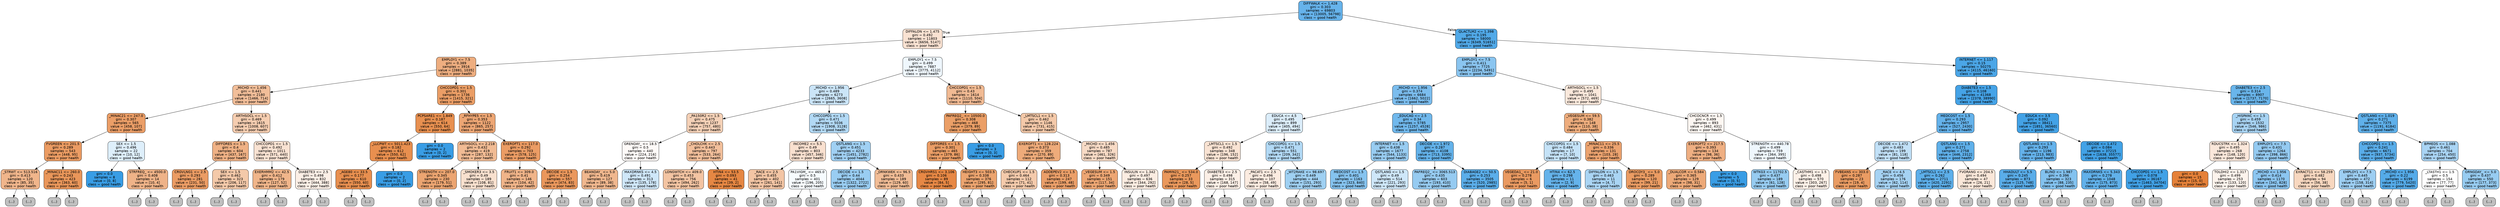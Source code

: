 digraph Tree {
node [shape=box, style="filled, rounded", color="black", fontname="helvetica"] ;
edge [fontname="helvetica"] ;
0 [label="DIFFWALK <= 1.428\ngini = 0.303\nsamples = 69803\nvalue = [13005, 56798]\nclass = good health", fillcolor="#66b3eb"] ;
1 [label="DIFFALON <= 1.475\ngini = 0.492\nsamples = 11803\nvalue = [6656, 5147]\nclass = poor health", fillcolor="#f9e2d2"] ;
0 -> 1 [labeldistance=2.5, labelangle=45, headlabel="True"] ;
2 [label="EMPLOY1 <= 7.5\ngini = 0.389\nsamples = 3916\nvalue = [2881, 1035]\nclass = poor health", fillcolor="#eeae80"] ;
1 -> 2 ;
3 [label="_MICHD <= 1.456\ngini = 0.441\nsamples = 2180\nvalue = [1466, 714]\nclass = poor health", fillcolor="#f2be99"] ;
2 -> 3 ;
4 [label="_MINAC21 <= 247.0\ngini = 0.307\nsamples = 565\nvalue = [458, 107]\nclass = poor health", fillcolor="#eb9e67"] ;
3 -> 4 ;
5 [label="FVGREEN <= 201.5\ngini = 0.289\nsamples = 543\nvalue = [448, 95]\nclass = poor health", fillcolor="#eb9c63"] ;
4 -> 5 ;
6 [label="_STRWT <= 513.516\ngini = 0.413\nsamples = 120\nvalue = [85, 35]\nclass = poor health", fillcolor="#f0b58b"] ;
5 -> 6 ;
7 [label="(...)", fillcolor="#C0C0C0"] ;
6 -> 7 ;
50 [label="(...)", fillcolor="#C0C0C0"] ;
6 -> 50 ;
51 [label="_MINAC11 <= 260.0\ngini = 0.243\nsamples = 423\nvalue = [363, 60]\nclass = poor health", fillcolor="#e9965a"] ;
5 -> 51 ;
52 [label="(...)", fillcolor="#C0C0C0"] ;
51 -> 52 ;
157 [label="(...)", fillcolor="#C0C0C0"] ;
51 -> 157 ;
162 [label="SEX <= 1.5\ngini = 0.496\nsamples = 22\nvalue = [10, 12]\nclass = good health", fillcolor="#deeffb"] ;
4 -> 162 ;
163 [label="gini = 0.0\nsamples = 8\nvalue = [0, 8]\nclass = good health", fillcolor="#399de5"] ;
162 -> 163 ;
164 [label="STRFREQ_ <= 4500.0\ngini = 0.408\nsamples = 14\nvalue = [10, 4]\nclass = poor health", fillcolor="#efb388"] ;
162 -> 164 ;
165 [label="(...)", fillcolor="#C0C0C0"] ;
164 -> 165 ;
168 [label="(...)", fillcolor="#C0C0C0"] ;
164 -> 168 ;
169 [label="ARTHSOCL <= 1.5\ngini = 0.469\nsamples = 1615\nvalue = [1008, 607]\nclass = poor health", fillcolor="#f5cdb0"] ;
3 -> 169 ;
170 [label="DIFFDRES <= 1.5\ngini = 0.4\nsamples = 604\nvalue = [437, 167]\nclass = poor health", fillcolor="#efb185"] ;
169 -> 170 ;
171 [label="CRGVLNG1 <= 2.5\ngini = 0.293\nsamples = 281\nvalue = [231, 50]\nclass = poor health", fillcolor="#eb9c64"] ;
170 -> 171 ;
172 [label="(...)", fillcolor="#C0C0C0"] ;
171 -> 172 ;
175 [label="(...)", fillcolor="#C0C0C0"] ;
171 -> 175 ;
240 [label="SEX <= 1.5\ngini = 0.462\nsamples = 323\nvalue = [206, 117]\nclass = poor health", fillcolor="#f4c9a9"] ;
170 -> 240 ;
241 [label="(...)", fillcolor="#C0C0C0"] ;
240 -> 241 ;
252 [label="(...)", fillcolor="#C0C0C0"] ;
240 -> 252 ;
353 [label="CHCCOPD1 <= 1.5\ngini = 0.492\nsamples = 1011\nvalue = [571, 440]\nclass = poor health", fillcolor="#f9e2d2"] ;
169 -> 353 ;
354 [label="EXERHMM2 <= 42.5\ngini = 0.412\nsamples = 179\nvalue = [127, 52]\nclass = poor health", fillcolor="#f0b58a"] ;
353 -> 354 ;
355 [label="(...)", fillcolor="#C0C0C0"] ;
354 -> 355 ;
360 [label="(...)", fillcolor="#C0C0C0"] ;
354 -> 360 ;
413 [label="DIABETE3 <= 2.5\ngini = 0.498\nsamples = 832\nvalue = [444, 388]\nclass = poor health", fillcolor="#fcefe6"] ;
353 -> 413 ;
414 [label="(...)", fillcolor="#C0C0C0"] ;
413 -> 414 ;
493 [label="(...)", fillcolor="#C0C0C0"] ;
413 -> 493 ;
706 [label="CHCCOPD1 <= 1.5\ngini = 0.301\nsamples = 1736\nvalue = [1415, 321]\nclass = poor health", fillcolor="#eb9e66"] ;
2 -> 706 ;
707 [label="PCPSARE1 <= 1.849\ngini = 0.187\nsamples = 614\nvalue = [550, 64]\nclass = poor health", fillcolor="#e89050"] ;
706 -> 707 ;
708 [label="_LLCPWT <= 5011.423\ngini = 0.182\nsamples = 612\nvalue = [550, 62]\nclass = poor health", fillcolor="#e88f4f"] ;
707 -> 708 ;
709 [label="_AGE80 <= 33.5\ngini = 0.177\nsamples = 610\nvalue = [550, 60]\nclass = poor health", fillcolor="#e88f4f"] ;
708 -> 709 ;
710 [label="(...)", fillcolor="#C0C0C0"] ;
709 -> 710 ;
715 [label="(...)", fillcolor="#C0C0C0"] ;
709 -> 715 ;
814 [label="gini = 0.0\nsamples = 2\nvalue = [0, 2]\nclass = good health", fillcolor="#399de5"] ;
708 -> 814 ;
815 [label="gini = 0.0\nsamples = 2\nvalue = [0, 2]\nclass = good health", fillcolor="#399de5"] ;
707 -> 815 ;
816 [label="_RFHYPE5 <= 1.5\ngini = 0.353\nsamples = 1122\nvalue = [865, 257]\nclass = poor health", fillcolor="#eda674"] ;
706 -> 816 ;
817 [label="ARTHSOCL <= 2.218\ngini = 0.432\nsamples = 419\nvalue = [287, 132]\nclass = poor health", fillcolor="#f1bb94"] ;
816 -> 817 ;
818 [label="STRENGTH <= 207.0\ngini = 0.345\nsamples = 230\nvalue = [179, 51]\nclass = poor health", fillcolor="#eca571"] ;
817 -> 818 ;
819 [label="(...)", fillcolor="#C0C0C0"] ;
818 -> 819 ;
834 [label="(...)", fillcolor="#C0C0C0"] ;
818 -> 834 ;
881 [label="_SMOKER3 <= 3.5\ngini = 0.49\nsamples = 189\nvalue = [108, 81]\nclass = poor health", fillcolor="#f8e0ce"] ;
817 -> 881 ;
882 [label="(...)", fillcolor="#C0C0C0"] ;
881 -> 882 ;
915 [label="(...)", fillcolor="#C0C0C0"] ;
881 -> 915 ;
948 [label="EXEROFT1 <= 117.0\ngini = 0.292\nsamples = 703\nvalue = [578, 125]\nclass = poor health", fillcolor="#eb9c64"] ;
816 -> 948 ;
949 [label="FRUIT1 <= 309.0\ngini = 0.41\nsamples = 146\nvalue = [104, 42]\nclass = poor health", fillcolor="#f0b489"] ;
948 -> 949 ;
950 [label="(...)", fillcolor="#C0C0C0"] ;
949 -> 950 ;
999 [label="(...)", fillcolor="#C0C0C0"] ;
949 -> 999 ;
1008 [label="DECIDE <= 1.5\ngini = 0.254\nsamples = 557\nvalue = [474, 83]\nclass = poor health", fillcolor="#ea975c"] ;
948 -> 1008 ;
1009 [label="(...)", fillcolor="#C0C0C0"] ;
1008 -> 1009 ;
1072 [label="(...)", fillcolor="#C0C0C0"] ;
1008 -> 1072 ;
1151 [label="EMPLOY1 <= 7.5\ngini = 0.499\nsamples = 7887\nvalue = [3775, 4112]\nclass = good health", fillcolor="#eff7fd"] ;
1 -> 1151 ;
1152 [label="_MICHD <= 1.956\ngini = 0.489\nsamples = 6273\nvalue = [2665, 3608]\nclass = good health", fillcolor="#cbe5f8"] ;
1151 -> 1152 ;
1153 [label="_PA150R2 <= 1.5\ngini = 0.475\nsamples = 1237\nvalue = [757, 480]\nclass = poor health", fillcolor="#f5d1b7"] ;
1152 -> 1153 ;
1154 [label="GRENDAY_ <= 18.5\ngini = 0.5\nsamples = 440\nvalue = [224, 216]\nclass = poor health", fillcolor="#fefaf8"] ;
1153 -> 1154 ;
1155 [label="BEANDAY_ <= 5.0\ngini = 0.419\nsamples = 127\nvalue = [89, 38]\nclass = poor health", fillcolor="#f0b78e"] ;
1154 -> 1155 ;
1156 [label="(...)", fillcolor="#C0C0C0"] ;
1155 -> 1156 ;
1169 [label="(...)", fillcolor="#C0C0C0"] ;
1155 -> 1169 ;
1188 [label="MAXDRNKS <= 4.5\ngini = 0.491\nsamples = 313\nvalue = [135, 178]\nclass = good health", fillcolor="#cfe7f9"] ;
1154 -> 1188 ;
1189 [label="(...)", fillcolor="#C0C0C0"] ;
1188 -> 1189 ;
1222 [label="(...)", fillcolor="#C0C0C0"] ;
1188 -> 1222 ;
1289 [label="_CHOLCHK <= 2.5\ngini = 0.443\nsamples = 797\nvalue = [533, 264]\nclass = poor health", fillcolor="#f2bf9b"] ;
1153 -> 1289 ;
1290 [label="LONGWTCH <= 409.0\ngini = 0.453\nsamples = 756\nvalue = [494, 262]\nclass = poor health", fillcolor="#f3c4a2"] ;
1289 -> 1290 ;
1291 [label="(...)", fillcolor="#C0C0C0"] ;
1290 -> 1291 ;
1300 [label="(...)", fillcolor="#C0C0C0"] ;
1290 -> 1300 ;
1549 [label="HTIN4 <= 53.5\ngini = 0.093\nsamples = 41\nvalue = [39, 2]\nclass = poor health", fillcolor="#e68743"] ;
1289 -> 1549 ;
1550 [label="(...)", fillcolor="#C0C0C0"] ;
1549 -> 1550 ;
1551 [label="(...)", fillcolor="#C0C0C0"] ;
1549 -> 1551 ;
1554 [label="CHCCOPD1 <= 1.5\ngini = 0.471\nsamples = 5036\nvalue = [1908, 3128]\nclass = good health", fillcolor="#b2d9f5"] ;
1152 -> 1554 ;
1555 [label="INCOME2 <= 5.5\ngini = 0.49\nsamples = 803\nvalue = [457, 346]\nclass = poor health", fillcolor="#f9e0cf"] ;
1554 -> 1555 ;
1556 [label="_RACE <= 2.5\ngini = 0.455\nsamples = 402\nvalue = [261, 141]\nclass = poor health", fillcolor="#f3c5a4"] ;
1555 -> 1556 ;
1557 [label="(...)", fillcolor="#C0C0C0"] ;
1556 -> 1557 ;
1680 [label="(...)", fillcolor="#C0C0C0"] ;
1556 -> 1680 ;
1691 [label="PA1VIGM_ <= 465.0\ngini = 0.5\nsamples = 401\nvalue = [196, 205]\nclass = good health", fillcolor="#f6fbfe"] ;
1555 -> 1691 ;
1692 [label="(...)", fillcolor="#C0C0C0"] ;
1691 -> 1692 ;
1837 [label="(...)", fillcolor="#C0C0C0"] ;
1691 -> 1837 ;
1840 [label="QSTLANG <= 1.5\ngini = 0.451\nsamples = 4233\nvalue = [1451, 2782]\nclass = good health", fillcolor="#a0d0f3"] ;
1554 -> 1840 ;
1841 [label="DECIDE <= 1.5\ngini = 0.44\nsamples = 4044\nvalue = [1322, 2722]\nclass = good health", fillcolor="#99cdf2"] ;
1840 -> 1841 ;
1842 [label="(...)", fillcolor="#C0C0C0"] ;
1841 -> 1842 ;
2033 [label="(...)", fillcolor="#C0C0C0"] ;
1841 -> 2033 ;
3086 [label="_DRNKWEK <= 96.5\ngini = 0.433\nsamples = 189\nvalue = [129, 60]\nclass = poor health", fillcolor="#f1bc95"] ;
1840 -> 3086 ;
3087 [label="(...)", fillcolor="#C0C0C0"] ;
3086 -> 3087 ;
3132 [label="(...)", fillcolor="#C0C0C0"] ;
3086 -> 3132 ;
3143 [label="CHCCOPD1 <= 1.5\ngini = 0.43\nsamples = 1614\nvalue = [1110, 504]\nclass = poor health", fillcolor="#f1ba93"] ;
1151 -> 3143 ;
3144 [label="PAFREQ2_ <= 10500.0\ngini = 0.308\nsamples = 468\nvalue = [379, 89]\nclass = poor health", fillcolor="#eb9f67"] ;
3143 -> 3144 ;
3145 [label="DIFFDRES <= 1.5\ngini = 0.301\nsamples = 465\nvalue = [379, 86]\nclass = poor health", fillcolor="#eb9e66"] ;
3144 -> 3145 ;
3146 [label="CRGVHRS1 <= 3.106\ngini = 0.106\nsamples = 89\nvalue = [84, 5]\nclass = poor health", fillcolor="#e78845"] ;
3145 -> 3146 ;
3147 [label="(...)", fillcolor="#C0C0C0"] ;
3146 -> 3147 ;
3158 [label="(...)", fillcolor="#C0C0C0"] ;
3146 -> 3158 ;
3159 [label="HEIGHT3 <= 503.5\ngini = 0.338\nsamples = 376\nvalue = [295, 81]\nclass = poor health", fillcolor="#eca46f"] ;
3145 -> 3159 ;
3160 [label="(...)", fillcolor="#C0C0C0"] ;
3159 -> 3160 ;
3197 [label="(...)", fillcolor="#C0C0C0"] ;
3159 -> 3197 ;
3268 [label="gini = 0.0\nsamples = 3\nvalue = [0, 3]\nclass = good health", fillcolor="#399de5"] ;
3144 -> 3268 ;
3269 [label="_LMTSCL1 <= 1.5\ngini = 0.462\nsamples = 1146\nvalue = [731, 415]\nclass = poor health", fillcolor="#f4c9a9"] ;
3143 -> 3269 ;
3270 [label="EXEROFT1 <= 128.224\ngini = 0.373\nsamples = 359\nvalue = [270, 89]\nclass = poor health", fillcolor="#eeab7a"] ;
3269 -> 3270 ;
3271 [label="CHECKUP1 <= 1.5\ngini = 0.464\nsamples = 112\nvalue = [71, 41]\nclass = poor health", fillcolor="#f4caab"] ;
3270 -> 3271 ;
3272 [label="(...)", fillcolor="#C0C0C0"] ;
3271 -> 3272 ;
3297 [label="(...)", fillcolor="#C0C0C0"] ;
3271 -> 3297 ;
3306 [label="ADDEPEV2 <= 1.5\ngini = 0.313\nsamples = 247\nvalue = [199, 48]\nclass = poor health", fillcolor="#eb9f69"] ;
3270 -> 3306 ;
3307 [label="(...)", fillcolor="#C0C0C0"] ;
3306 -> 3307 ;
3340 [label="(...)", fillcolor="#C0C0C0"] ;
3306 -> 3340 ;
3379 [label="_MICHD <= 1.456\ngini = 0.485\nsamples = 787\nvalue = [461, 326]\nclass = poor health", fillcolor="#f7dac5"] ;
3269 -> 3379 ;
3380 [label="_VEGESUM <= 1.5\ngini = 0.349\nsamples = 151\nvalue = [117, 34]\nclass = poor health", fillcolor="#eda673"] ;
3379 -> 3380 ;
3381 [label="(...)", fillcolor="#C0C0C0"] ;
3380 -> 3381 ;
3382 [label="(...)", fillcolor="#C0C0C0"] ;
3380 -> 3382 ;
3433 [label="INSULIN <= 1.342\ngini = 0.497\nsamples = 636\nvalue = [344, 292]\nclass = poor health", fillcolor="#fbece1"] ;
3379 -> 3433 ;
3434 [label="(...)", fillcolor="#C0C0C0"] ;
3433 -> 3434 ;
3447 [label="(...)", fillcolor="#C0C0C0"] ;
3433 -> 3447 ;
3652 [label="QLACTLM2 <= 1.398\ngini = 0.195\nsamples = 58000\nvalue = [6349, 51651]\nclass = good health", fillcolor="#51a9e8"] ;
0 -> 3652 [labeldistance=2.5, labelangle=-45, headlabel="False"] ;
3653 [label="EMPLOY1 <= 7.5\ngini = 0.411\nsamples = 7725\nvalue = [2234, 5491]\nclass = good health", fillcolor="#8ac5f0"] ;
3652 -> 3653 ;
3654 [label="_MICHD <= 1.956\ngini = 0.374\nsamples = 6684\nvalue = [1662, 5022]\nclass = good health", fillcolor="#7bbdee"] ;
3653 -> 3654 ;
3655 [label="EDUCA <= 4.5\ngini = 0.495\nsamples = 899\nvalue = [405, 494]\nclass = good health", fillcolor="#dbedfa"] ;
3654 -> 3655 ;
3656 [label="_LMTSCL1 <= 1.5\ngini = 0.492\nsamples = 348\nvalue = [196, 152]\nclass = poor health", fillcolor="#f9e3d3"] ;
3655 -> 3656 ;
3657 [label="PAMIN21_ <= 534.0\ngini = 0.257\nsamples = 33\nvalue = [28, 5]\nclass = poor health", fillcolor="#ea985c"] ;
3656 -> 3657 ;
3658 [label="(...)", fillcolor="#C0C0C0"] ;
3657 -> 3658 ;
3663 [label="(...)", fillcolor="#C0C0C0"] ;
3657 -> 3663 ;
3666 [label="DIABETE3 <= 2.5\ngini = 0.498\nsamples = 315\nvalue = [168, 147]\nclass = poor health", fillcolor="#fcefe6"] ;
3656 -> 3666 ;
3667 [label="(...)", fillcolor="#C0C0C0"] ;
3666 -> 3667 ;
3690 [label="(...)", fillcolor="#C0C0C0"] ;
3666 -> 3690 ;
3777 [label="CHCCOPD1 <= 1.5\ngini = 0.471\nsamples = 551\nvalue = [209, 342]\nclass = good health", fillcolor="#b2d9f5"] ;
3655 -> 3777 ;
3778 [label="_PACAT1 <= 2.5\ngini = 0.496\nsamples = 107\nvalue = [58, 49]\nclass = poor health", fillcolor="#fbebe0"] ;
3777 -> 3778 ;
3779 [label="(...)", fillcolor="#C0C0C0"] ;
3778 -> 3779 ;
3792 [label="(...)", fillcolor="#C0C0C0"] ;
3778 -> 3792 ;
3817 [label="_WT2RAKE <= 98.697\ngini = 0.449\nsamples = 444\nvalue = [151, 293]\nclass = good health", fillcolor="#9fd0f2"] ;
3777 -> 3817 ;
3818 [label="(...)", fillcolor="#C0C0C0"] ;
3817 -> 3818 ;
3907 [label="(...)", fillcolor="#C0C0C0"] ;
3817 -> 3907 ;
3948 [label="_EDUCAG <= 2.5\ngini = 0.34\nsamples = 5785\nvalue = [1257, 4528]\nclass = good health", fillcolor="#70b8ec"] ;
3654 -> 3948 ;
3949 [label="INTERNET <= 1.5\ngini = 0.438\nsamples = 1677\nvalue = [544, 1133]\nclass = good health", fillcolor="#98ccf1"] ;
3948 -> 3949 ;
3950 [label="MEDCOST <= 1.5\ngini = 0.401\nsamples = 1163\nvalue = [323, 840]\nclass = good health", fillcolor="#85c3ef"] ;
3949 -> 3950 ;
3951 [label="(...)", fillcolor="#C0C0C0"] ;
3950 -> 3951 ;
4028 [label="(...)", fillcolor="#C0C0C0"] ;
3950 -> 4028 ;
4305 [label="QSTLANG <= 1.5\ngini = 0.49\nsamples = 514\nvalue = [221, 293]\nclass = good health", fillcolor="#cee7f9"] ;
3949 -> 4305 ;
4306 [label="(...)", fillcolor="#C0C0C0"] ;
4305 -> 4306 ;
4467 [label="(...)", fillcolor="#C0C0C0"] ;
4305 -> 4467 ;
4484 [label="DECIDE <= 1.972\ngini = 0.287\nsamples = 4108\nvalue = [713, 3395]\nclass = good health", fillcolor="#63b2ea"] ;
3948 -> 4484 ;
4485 [label="PAFREQ2_ <= 3065.513\ngini = 0.435\nsamples = 603\nvalue = [193, 410]\nclass = good health", fillcolor="#96cbf1"] ;
4484 -> 4485 ;
4486 [label="(...)", fillcolor="#C0C0C0"] ;
4485 -> 4486 ;
4533 [label="(...)", fillcolor="#C0C0C0"] ;
4485 -> 4533 ;
4666 [label="DIABAGE2 <= 50.5\ngini = 0.253\nsamples = 3505\nvalue = [520, 2985]\nclass = good health", fillcolor="#5baeea"] ;
4484 -> 4666 ;
4667 [label="(...)", fillcolor="#C0C0C0"] ;
4666 -> 4667 ;
4722 [label="(...)", fillcolor="#C0C0C0"] ;
4666 -> 4722 ;
5421 [label="ARTHSOCL <= 1.5\ngini = 0.495\nsamples = 1041\nvalue = [572, 469]\nclass = poor health", fillcolor="#fae8db"] ;
3653 -> 5421 ;
5422 [label="_VEGESUM <= 59.5\ngini = 0.382\nsamples = 148\nvalue = [110, 38]\nclass = poor health", fillcolor="#eead7d"] ;
5421 -> 5422 ;
5423 [label="CHCCOPD1 <= 1.5\ngini = 0.484\nsamples = 17\nvalue = [7, 10]\nclass = good health", fillcolor="#c4e2f7"] ;
5422 -> 5423 ;
5424 [label="VEGEDA1_ <= 21.0\ngini = 0.278\nsamples = 6\nvalue = [5, 1]\nclass = poor health", fillcolor="#ea9a61"] ;
5423 -> 5424 ;
5425 [label="(...)", fillcolor="#C0C0C0"] ;
5424 -> 5425 ;
5426 [label="(...)", fillcolor="#C0C0C0"] ;
5424 -> 5426 ;
5427 [label="HTIN4 <= 62.5\ngini = 0.298\nsamples = 11\nvalue = [2, 9]\nclass = good health", fillcolor="#65b3eb"] ;
5423 -> 5427 ;
5428 [label="(...)", fillcolor="#C0C0C0"] ;
5427 -> 5428 ;
5431 [label="(...)", fillcolor="#C0C0C0"] ;
5427 -> 5431 ;
5432 [label="_MINAC11 <= 25.5\ngini = 0.336\nsamples = 131\nvalue = [103, 28]\nclass = poor health", fillcolor="#eca36f"] ;
5422 -> 5432 ;
5433 [label="DIFFALON <= 1.5\ngini = 0.463\nsamples = 11\nvalue = [4, 7]\nclass = good health", fillcolor="#aad5f4"] ;
5432 -> 5433 ;
5434 [label="(...)", fillcolor="#C0C0C0"] ;
5433 -> 5434 ;
5437 [label="(...)", fillcolor="#C0C0C0"] ;
5433 -> 5437 ;
5438 [label="DROCDY3_ <= 5.0\ngini = 0.289\nsamples = 120\nvalue = [99, 21]\nclass = poor health", fillcolor="#eb9c63"] ;
5432 -> 5438 ;
5439 [label="(...)", fillcolor="#C0C0C0"] ;
5438 -> 5439 ;
5456 [label="(...)", fillcolor="#C0C0C0"] ;
5438 -> 5456 ;
5469 [label="CHCOCNCR <= 1.5\ngini = 0.499\nsamples = 893\nvalue = [462, 431]\nclass = poor health", fillcolor="#fdf7f2"] ;
5421 -> 5469 ;
5470 [label="EXEROFT2 <= 217.5\ngini = 0.393\nsamples = 134\nvalue = [98, 36]\nclass = poor health", fillcolor="#efaf82"] ;
5469 -> 5470 ;
5471 [label="_DUALCOR <= 0.584\ngini = 0.365\nsamples = 129\nvalue = [98, 31]\nclass = poor health", fillcolor="#eda978"] ;
5470 -> 5471 ;
5472 [label="(...)", fillcolor="#C0C0C0"] ;
5471 -> 5472 ;
5481 [label="(...)", fillcolor="#C0C0C0"] ;
5471 -> 5481 ;
5506 [label="gini = 0.0\nsamples = 5\nvalue = [0, 5]\nclass = good health", fillcolor="#399de5"] ;
5470 -> 5506 ;
5507 [label="STRENGTH <= 440.78\ngini = 0.499\nsamples = 759\nvalue = [364, 395]\nclass = good health", fillcolor="#eff7fd"] ;
5469 -> 5507 ;
5508 [label="WTKG3 <= 11702.5\ngini = 0.437\nsamples = 189\nvalue = [61, 128]\nclass = good health", fillcolor="#97ccf1"] ;
5507 -> 5508 ;
5509 [label="(...)", fillcolor="#C0C0C0"] ;
5508 -> 5509 ;
5562 [label="(...)", fillcolor="#C0C0C0"] ;
5508 -> 5562 ;
5565 [label="_CASTHM1 <= 1.5\ngini = 0.498\nsamples = 570\nvalue = [303, 267]\nclass = poor health", fillcolor="#fcf0e7"] ;
5507 -> 5565 ;
5566 [label="(...)", fillcolor="#C0C0C0"] ;
5565 -> 5566 ;
5715 [label="(...)", fillcolor="#C0C0C0"] ;
5565 -> 5715 ;
5748 [label="INTERNET <= 1.117\ngini = 0.15\nsamples = 50275\nvalue = [4115, 46160]\nclass = good health", fillcolor="#4ba6e7"] ;
3652 -> 5748 ;
5749 [label="DIABETE3 <= 1.5\ngini = 0.108\nsamples = 41368\nvalue = [2378, 38990]\nclass = good health", fillcolor="#45a3e7"] ;
5748 -> 5749 ;
5750 [label="MEDCOST <= 1.5\ngini = 0.293\nsamples = 2957\nvalue = [527, 2430]\nclass = good health", fillcolor="#64b2eb"] ;
5749 -> 5750 ;
5751 [label="DECIDE <= 1.472\ngini = 0.483\nsamples = 199\nvalue = [81, 118]\nclass = good health", fillcolor="#c1e0f7"] ;
5750 -> 5751 ;
5752 [label="FVBEANS <= 303.0\ngini = 0.287\nsamples = 23\nvalue = [19, 4]\nclass = poor health", fillcolor="#ea9c63"] ;
5751 -> 5752 ;
5753 [label="(...)", fillcolor="#C0C0C0"] ;
5752 -> 5753 ;
5758 [label="(...)", fillcolor="#C0C0C0"] ;
5752 -> 5758 ;
5759 [label="_RACE <= 4.5\ngini = 0.456\nsamples = 176\nvalue = [62, 114]\nclass = good health", fillcolor="#a5d2f3"] ;
5751 -> 5759 ;
5760 [label="(...)", fillcolor="#C0C0C0"] ;
5759 -> 5760 ;
5795 [label="(...)", fillcolor="#C0C0C0"] ;
5759 -> 5795 ;
5806 [label="QSTLANG <= 1.5\ngini = 0.271\nsamples = 2758\nvalue = [446, 2312]\nclass = good health", fillcolor="#5fb0ea"] ;
5750 -> 5806 ;
5807 [label="_LMTSCL1 <= 2.5\ngini = 0.262\nsamples = 2711\nvalue = [420, 2291]\nclass = good health", fillcolor="#5dafea"] ;
5806 -> 5807 ;
5808 [label="(...)", fillcolor="#C0C0C0"] ;
5807 -> 5808 ;
5859 [label="(...)", fillcolor="#C0C0C0"] ;
5807 -> 5859 ;
6436 [label="FVORANG <= 204.5\ngini = 0.494\nsamples = 47\nvalue = [26, 21]\nclass = poor health", fillcolor="#fae7d9"] ;
5806 -> 6436 ;
6437 [label="(...)", fillcolor="#C0C0C0"] ;
6436 -> 6437 ;
6448 [label="(...)", fillcolor="#C0C0C0"] ;
6436 -> 6448 ;
6455 [label="EDUCA <= 3.5\ngini = 0.092\nsamples = 38411\nvalue = [1851, 36560]\nclass = good health", fillcolor="#43a2e6"] ;
5749 -> 6455 ;
6456 [label="QSTLANG <= 1.5\ngini = 0.293\nsamples = 1196\nvalue = [213, 983]\nclass = good health", fillcolor="#64b2eb"] ;
6455 -> 6456 ;
6457 [label="HHADULT <= 5.5\ngini = 0.245\nsamples = 873\nvalue = [125, 748]\nclass = good health", fillcolor="#5aade9"] ;
6456 -> 6457 ;
6458 [label="(...)", fillcolor="#C0C0C0"] ;
6457 -> 6458 ;
6639 [label="(...)", fillcolor="#C0C0C0"] ;
6457 -> 6639 ;
6644 [label="BLIND <= 1.987\ngini = 0.396\nsamples = 323\nvalue = [88, 235]\nclass = good health", fillcolor="#83c2ef"] ;
6456 -> 6644 ;
6645 [label="(...)", fillcolor="#C0C0C0"] ;
6644 -> 6645 ;
6652 [label="(...)", fillcolor="#C0C0C0"] ;
6644 -> 6652 ;
6737 [label="DECIDE <= 1.472\ngini = 0.084\nsamples = 37215\nvalue = [1638, 35577]\nclass = good health", fillcolor="#42a2e6"] ;
6455 -> 6737 ;
6738 [label="MAXDRNKS <= 5.343\ngini = 0.278\nsamples = 1048\nvalue = [175, 873]\nclass = good health", fillcolor="#61b1ea"] ;
6737 -> 6738 ;
6739 [label="(...)", fillcolor="#C0C0C0"] ;
6738 -> 6739 ;
6828 [label="(...)", fillcolor="#C0C0C0"] ;
6738 -> 6828 ;
6987 [label="CHCCOPD1 <= 1.5\ngini = 0.078\nsamples = 36167\nvalue = [1463, 34704]\nclass = good health", fillcolor="#41a1e6"] ;
6737 -> 6987 ;
6988 [label="(...)", fillcolor="#C0C0C0"] ;
6987 -> 6988 ;
7227 [label="(...)", fillcolor="#C0C0C0"] ;
6987 -> 7227 ;
10210 [label="DIABETE3 <= 2.5\ngini = 0.314\nsamples = 8907\nvalue = [1737, 7170]\nclass = good health", fillcolor="#69b5eb"] ;
5748 -> 10210 ;
10211 [label="_HISPANC <= 1.5\ngini = 0.459\nsamples = 1532\nvalue = [546, 986]\nclass = good health", fillcolor="#a7d3f3"] ;
10210 -> 10211 ;
10212 [label="RDUCSTRK <= 1.324\ngini = 0.495\nsamples = 268\nvalue = [148, 120]\nclass = poor health", fillcolor="#fae7da"] ;
10211 -> 10212 ;
10213 [label="gini = 0.0\nsamples = 15\nvalue = [15, 0]\nclass = poor health", fillcolor="#e58139"] ;
10212 -> 10213 ;
10214 [label="TOLDHI2 <= 1.317\ngini = 0.499\nsamples = 253\nvalue = [133, 120]\nclass = poor health", fillcolor="#fcf3ec"] ;
10212 -> 10214 ;
10215 [label="(...)", fillcolor="#C0C0C0"] ;
10214 -> 10215 ;
10254 [label="(...)", fillcolor="#C0C0C0"] ;
10214 -> 10254 ;
10297 [label="EMPLOY1 <= 7.5\ngini = 0.431\nsamples = 1264\nvalue = [398, 866]\nclass = good health", fillcolor="#94caf1"] ;
10211 -> 10297 ;
10298 [label="_MICHD <= 1.956\ngini = 0.414\nsamples = 1170\nvalue = [342, 828]\nclass = good health", fillcolor="#8bc5f0"] ;
10297 -> 10298 ;
10299 [label="(...)", fillcolor="#C0C0C0"] ;
10298 -> 10299 ;
10374 [label="(...)", fillcolor="#C0C0C0"] ;
10298 -> 10374 ;
10651 [label="EXRACT11 <= 58.259\ngini = 0.482\nsamples = 94\nvalue = [56, 38]\nclass = poor health", fillcolor="#f7d7bf"] ;
10297 -> 10651 ;
10652 [label="(...)", fillcolor="#C0C0C0"] ;
10651 -> 10652 ;
10669 [label="(...)", fillcolor="#C0C0C0"] ;
10651 -> 10669 ;
10682 [label="QSTLANG <= 1.019\ngini = 0.271\nsamples = 7375\nvalue = [1191, 6184]\nclass = good health", fillcolor="#5fb0ea"] ;
10210 -> 10682 ;
10683 [label="CHCCOPD1 <= 1.5\ngini = 0.241\nsamples = 6671\nvalue = [937, 5734]\nclass = good health", fillcolor="#59ade9"] ;
10682 -> 10683 ;
10684 [label="EMPLOY1 <= 7.5\ngini = 0.445\nsamples = 472\nvalue = [158, 314]\nclass = good health", fillcolor="#9dcef2"] ;
10683 -> 10684 ;
10685 [label="(...)", fillcolor="#C0C0C0"] ;
10684 -> 10685 ;
10822 [label="(...)", fillcolor="#C0C0C0"] ;
10684 -> 10822 ;
10841 [label="_MICHD <= 1.956\ngini = 0.22\nsamples = 6199\nvalue = [779, 5420]\nclass = good health", fillcolor="#55abe9"] ;
10683 -> 10841 ;
10842 [label="(...)", fillcolor="#C0C0C0"] ;
10841 -> 10842 ;
11021 [label="(...)", fillcolor="#C0C0C0"] ;
10841 -> 11021 ;
12088 [label="BPMEDS <= 1.088\ngini = 0.461\nsamples = 704\nvalue = [254, 450]\nclass = good health", fillcolor="#a9d4f4"] ;
10682 -> 12088 ;
12089 [label="_LTASTH1 <= 1.5\ngini = 0.5\nsamples = 154\nvalue = [77, 77]\nclass = poor health", fillcolor="#ffffff"] ;
12088 -> 12089 ;
12090 [label="(...)", fillcolor="#C0C0C0"] ;
12089 -> 12090 ;
12141 [label="(...)", fillcolor="#C0C0C0"] ;
12089 -> 12141 ;
12144 [label="ORNGDAY_ <= 5.0\ngini = 0.437\nsamples = 550\nvalue = [177, 373]\nclass = good health", fillcolor="#97ccf1"] ;
12088 -> 12144 ;
12145 [label="(...)", fillcolor="#C0C0C0"] ;
12144 -> 12145 ;
12180 [label="(...)", fillcolor="#C0C0C0"] ;
12144 -> 12180 ;
}